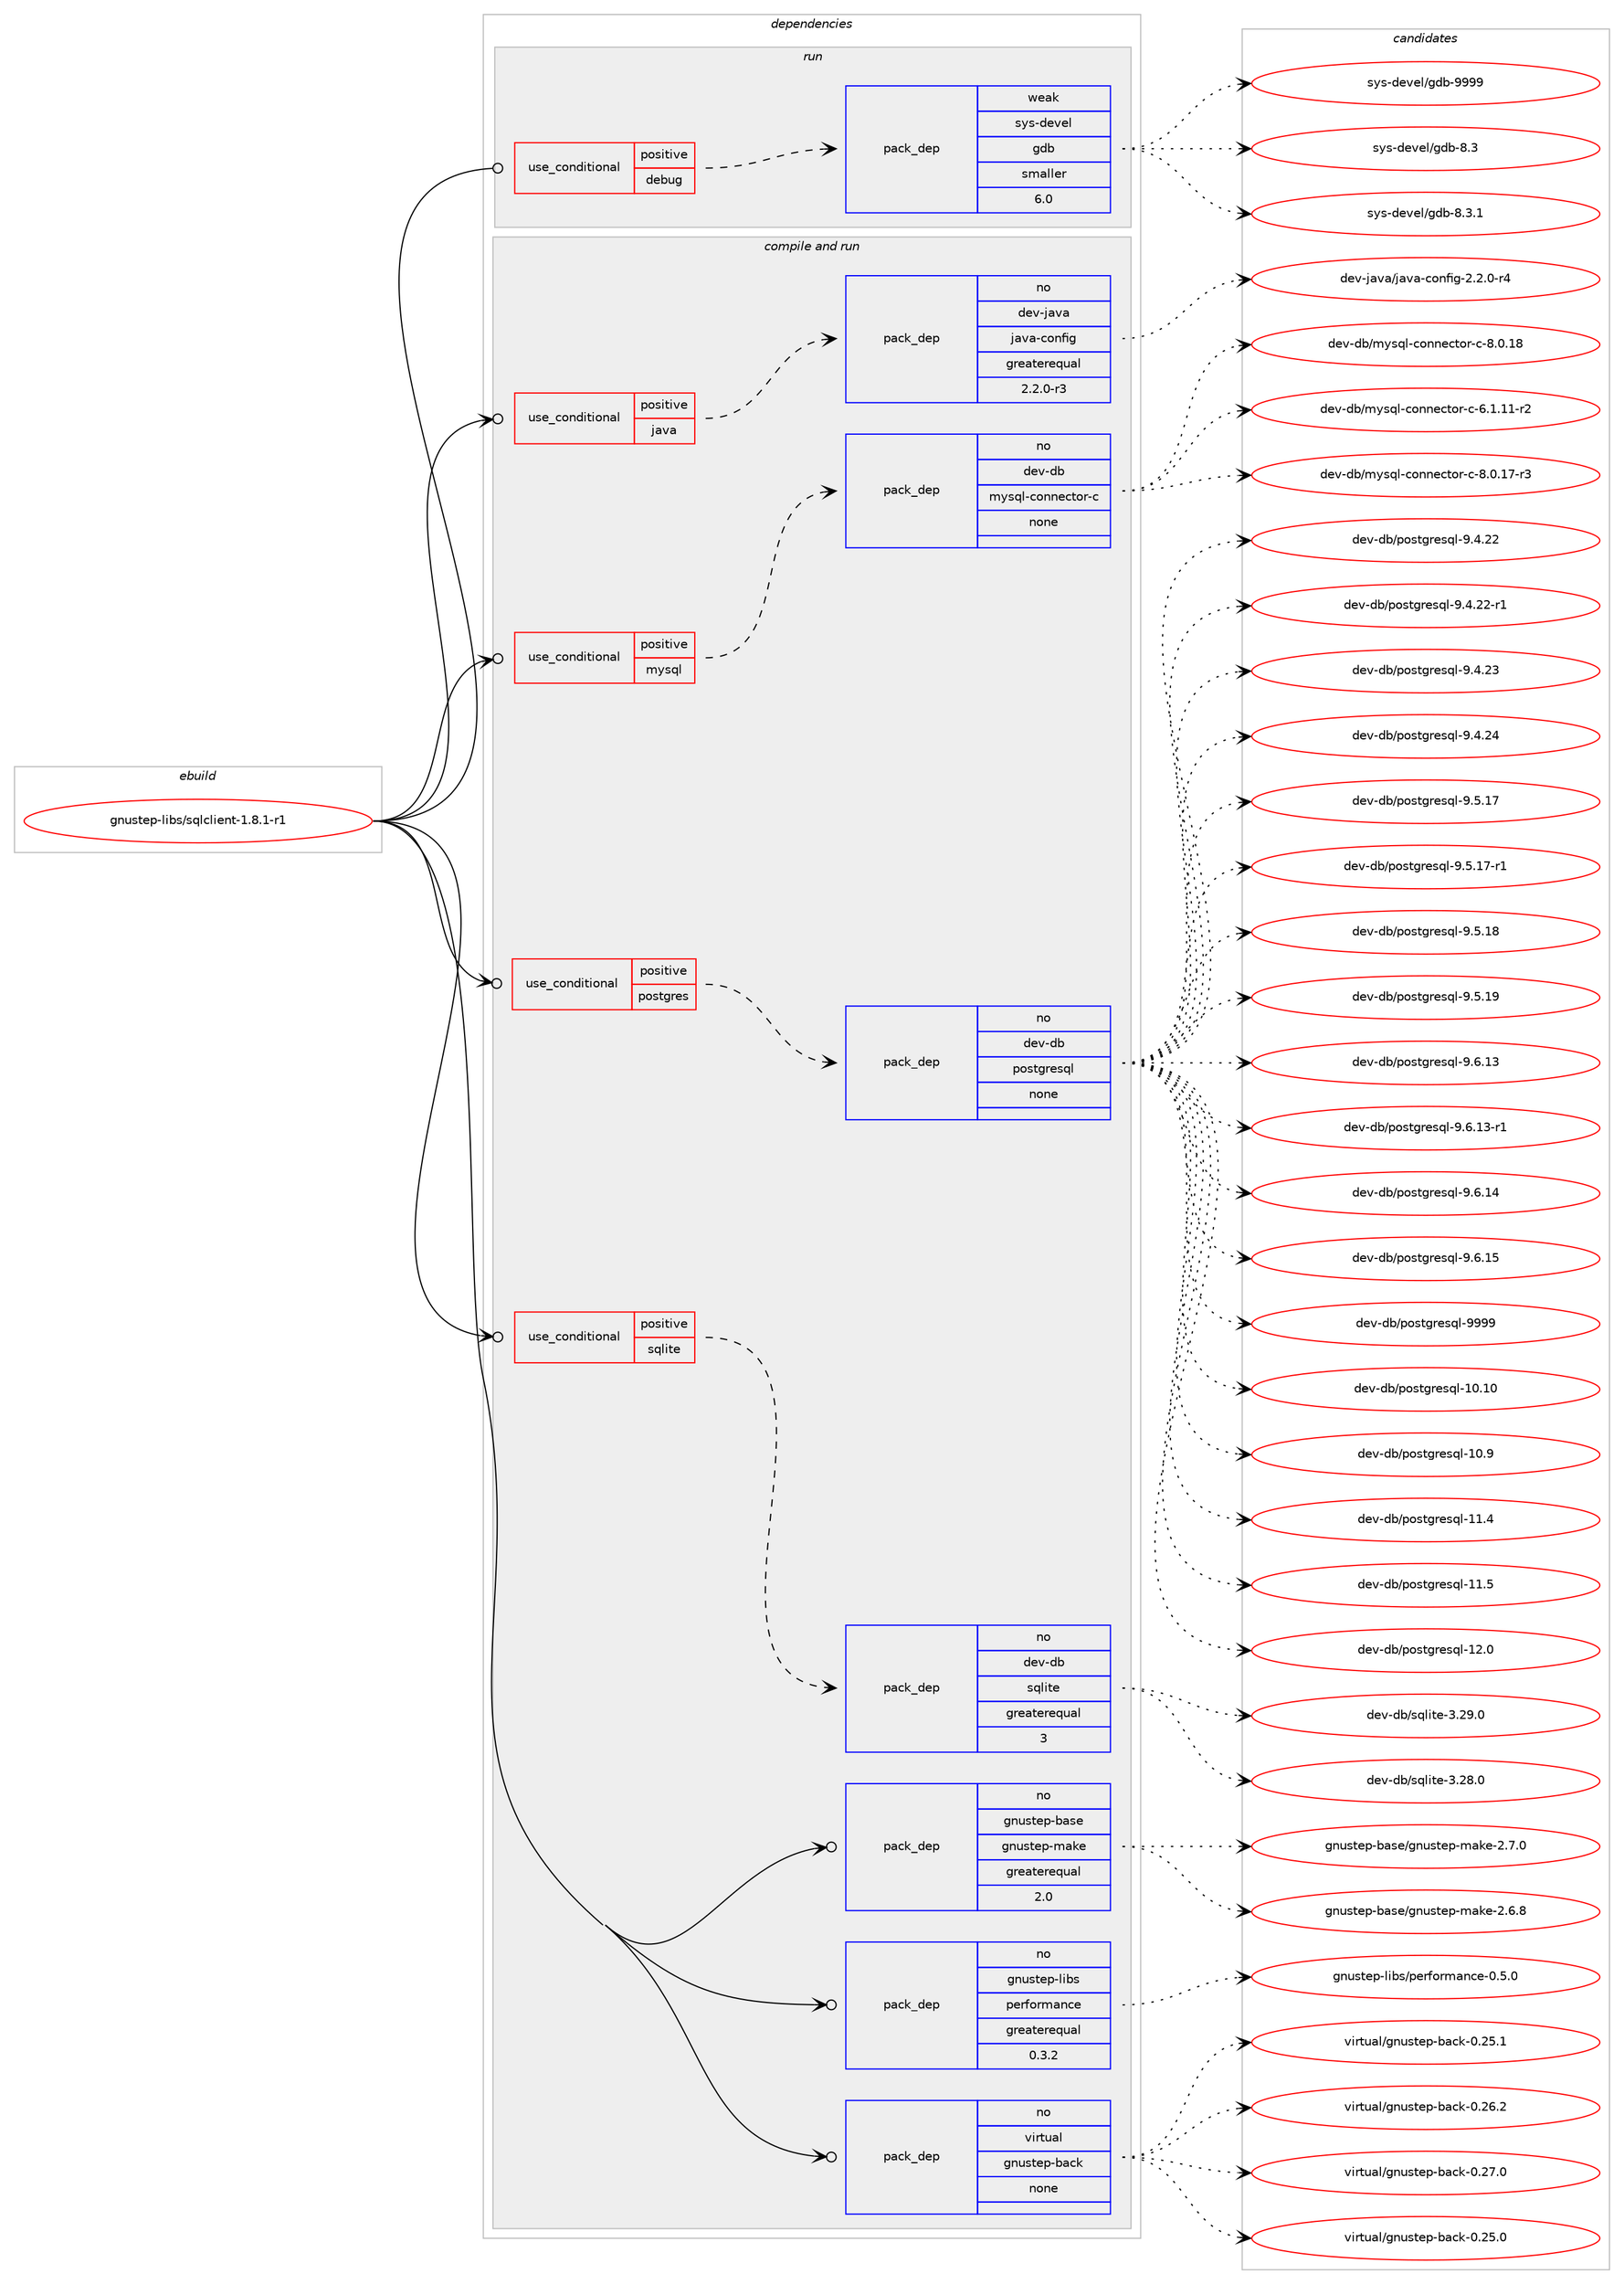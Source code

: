 digraph prolog {

# *************
# Graph options
# *************

newrank=true;
concentrate=true;
compound=true;
graph [rankdir=LR,fontname=Helvetica,fontsize=10,ranksep=1.5];#, ranksep=2.5, nodesep=0.2];
edge  [arrowhead=vee];
node  [fontname=Helvetica,fontsize=10];

# **********
# The ebuild
# **********

subgraph cluster_leftcol {
color=gray;
rank=same;
label=<<i>ebuild</i>>;
id [label="gnustep-libs/sqlclient-1.8.1-r1", color=red, width=4, href="../gnustep-libs/sqlclient-1.8.1-r1.svg"];
}

# ****************
# The dependencies
# ****************

subgraph cluster_midcol {
color=gray;
label=<<i>dependencies</i>>;
subgraph cluster_compile {
fillcolor="#eeeeee";
style=filled;
label=<<i>compile</i>>;
}
subgraph cluster_compileandrun {
fillcolor="#eeeeee";
style=filled;
label=<<i>compile and run</i>>;
subgraph cond186289 {
dependency750765 [label=<<TABLE BORDER="0" CELLBORDER="1" CELLSPACING="0" CELLPADDING="4"><TR><TD ROWSPAN="3" CELLPADDING="10">use_conditional</TD></TR><TR><TD>positive</TD></TR><TR><TD>java</TD></TR></TABLE>>, shape=none, color=red];
subgraph pack551826 {
dependency750766 [label=<<TABLE BORDER="0" CELLBORDER="1" CELLSPACING="0" CELLPADDING="4" WIDTH="220"><TR><TD ROWSPAN="6" CELLPADDING="30">pack_dep</TD></TR><TR><TD WIDTH="110">no</TD></TR><TR><TD>dev-java</TD></TR><TR><TD>java-config</TD></TR><TR><TD>greaterequal</TD></TR><TR><TD>2.2.0-r3</TD></TR></TABLE>>, shape=none, color=blue];
}
dependency750765:e -> dependency750766:w [weight=20,style="dashed",arrowhead="vee"];
}
id:e -> dependency750765:w [weight=20,style="solid",arrowhead="odotvee"];
subgraph cond186290 {
dependency750767 [label=<<TABLE BORDER="0" CELLBORDER="1" CELLSPACING="0" CELLPADDING="4"><TR><TD ROWSPAN="3" CELLPADDING="10">use_conditional</TD></TR><TR><TD>positive</TD></TR><TR><TD>mysql</TD></TR></TABLE>>, shape=none, color=red];
subgraph pack551827 {
dependency750768 [label=<<TABLE BORDER="0" CELLBORDER="1" CELLSPACING="0" CELLPADDING="4" WIDTH="220"><TR><TD ROWSPAN="6" CELLPADDING="30">pack_dep</TD></TR><TR><TD WIDTH="110">no</TD></TR><TR><TD>dev-db</TD></TR><TR><TD>mysql-connector-c</TD></TR><TR><TD>none</TD></TR><TR><TD></TD></TR></TABLE>>, shape=none, color=blue];
}
dependency750767:e -> dependency750768:w [weight=20,style="dashed",arrowhead="vee"];
}
id:e -> dependency750767:w [weight=20,style="solid",arrowhead="odotvee"];
subgraph cond186291 {
dependency750769 [label=<<TABLE BORDER="0" CELLBORDER="1" CELLSPACING="0" CELLPADDING="4"><TR><TD ROWSPAN="3" CELLPADDING="10">use_conditional</TD></TR><TR><TD>positive</TD></TR><TR><TD>postgres</TD></TR></TABLE>>, shape=none, color=red];
subgraph pack551828 {
dependency750770 [label=<<TABLE BORDER="0" CELLBORDER="1" CELLSPACING="0" CELLPADDING="4" WIDTH="220"><TR><TD ROWSPAN="6" CELLPADDING="30">pack_dep</TD></TR><TR><TD WIDTH="110">no</TD></TR><TR><TD>dev-db</TD></TR><TR><TD>postgresql</TD></TR><TR><TD>none</TD></TR><TR><TD></TD></TR></TABLE>>, shape=none, color=blue];
}
dependency750769:e -> dependency750770:w [weight=20,style="dashed",arrowhead="vee"];
}
id:e -> dependency750769:w [weight=20,style="solid",arrowhead="odotvee"];
subgraph cond186292 {
dependency750771 [label=<<TABLE BORDER="0" CELLBORDER="1" CELLSPACING="0" CELLPADDING="4"><TR><TD ROWSPAN="3" CELLPADDING="10">use_conditional</TD></TR><TR><TD>positive</TD></TR><TR><TD>sqlite</TD></TR></TABLE>>, shape=none, color=red];
subgraph pack551829 {
dependency750772 [label=<<TABLE BORDER="0" CELLBORDER="1" CELLSPACING="0" CELLPADDING="4" WIDTH="220"><TR><TD ROWSPAN="6" CELLPADDING="30">pack_dep</TD></TR><TR><TD WIDTH="110">no</TD></TR><TR><TD>dev-db</TD></TR><TR><TD>sqlite</TD></TR><TR><TD>greaterequal</TD></TR><TR><TD>3</TD></TR></TABLE>>, shape=none, color=blue];
}
dependency750771:e -> dependency750772:w [weight=20,style="dashed",arrowhead="vee"];
}
id:e -> dependency750771:w [weight=20,style="solid",arrowhead="odotvee"];
subgraph pack551830 {
dependency750773 [label=<<TABLE BORDER="0" CELLBORDER="1" CELLSPACING="0" CELLPADDING="4" WIDTH="220"><TR><TD ROWSPAN="6" CELLPADDING="30">pack_dep</TD></TR><TR><TD WIDTH="110">no</TD></TR><TR><TD>gnustep-base</TD></TR><TR><TD>gnustep-make</TD></TR><TR><TD>greaterequal</TD></TR><TR><TD>2.0</TD></TR></TABLE>>, shape=none, color=blue];
}
id:e -> dependency750773:w [weight=20,style="solid",arrowhead="odotvee"];
subgraph pack551831 {
dependency750774 [label=<<TABLE BORDER="0" CELLBORDER="1" CELLSPACING="0" CELLPADDING="4" WIDTH="220"><TR><TD ROWSPAN="6" CELLPADDING="30">pack_dep</TD></TR><TR><TD WIDTH="110">no</TD></TR><TR><TD>gnustep-libs</TD></TR><TR><TD>performance</TD></TR><TR><TD>greaterequal</TD></TR><TR><TD>0.3.2</TD></TR></TABLE>>, shape=none, color=blue];
}
id:e -> dependency750774:w [weight=20,style="solid",arrowhead="odotvee"];
subgraph pack551832 {
dependency750775 [label=<<TABLE BORDER="0" CELLBORDER="1" CELLSPACING="0" CELLPADDING="4" WIDTH="220"><TR><TD ROWSPAN="6" CELLPADDING="30">pack_dep</TD></TR><TR><TD WIDTH="110">no</TD></TR><TR><TD>virtual</TD></TR><TR><TD>gnustep-back</TD></TR><TR><TD>none</TD></TR><TR><TD></TD></TR></TABLE>>, shape=none, color=blue];
}
id:e -> dependency750775:w [weight=20,style="solid",arrowhead="odotvee"];
}
subgraph cluster_run {
fillcolor="#eeeeee";
style=filled;
label=<<i>run</i>>;
subgraph cond186293 {
dependency750776 [label=<<TABLE BORDER="0" CELLBORDER="1" CELLSPACING="0" CELLPADDING="4"><TR><TD ROWSPAN="3" CELLPADDING="10">use_conditional</TD></TR><TR><TD>positive</TD></TR><TR><TD>debug</TD></TR></TABLE>>, shape=none, color=red];
subgraph pack551833 {
dependency750777 [label=<<TABLE BORDER="0" CELLBORDER="1" CELLSPACING="0" CELLPADDING="4" WIDTH="220"><TR><TD ROWSPAN="6" CELLPADDING="30">pack_dep</TD></TR><TR><TD WIDTH="110">weak</TD></TR><TR><TD>sys-devel</TD></TR><TR><TD>gdb</TD></TR><TR><TD>smaller</TD></TR><TR><TD>6.0</TD></TR></TABLE>>, shape=none, color=blue];
}
dependency750776:e -> dependency750777:w [weight=20,style="dashed",arrowhead="vee"];
}
id:e -> dependency750776:w [weight=20,style="solid",arrowhead="odot"];
}
}

# **************
# The candidates
# **************

subgraph cluster_choices {
rank=same;
color=gray;
label=<<i>candidates</i>>;

subgraph choice551826 {
color=black;
nodesep=1;
choice10010111845106971189747106971189745991111101021051034550465046484511452 [label="dev-java/java-config-2.2.0-r4", color=red, width=4,href="../dev-java/java-config-2.2.0-r4.svg"];
dependency750766:e -> choice10010111845106971189747106971189745991111101021051034550465046484511452:w [style=dotted,weight="100"];
}
subgraph choice551827 {
color=black;
nodesep=1;
choice1001011184510098471091211151131084599111110110101991161111144599455446494649494511450 [label="dev-db/mysql-connector-c-6.1.11-r2", color=red, width=4,href="../dev-db/mysql-connector-c-6.1.11-r2.svg"];
choice1001011184510098471091211151131084599111110110101991161111144599455646484649554511451 [label="dev-db/mysql-connector-c-8.0.17-r3", color=red, width=4,href="../dev-db/mysql-connector-c-8.0.17-r3.svg"];
choice100101118451009847109121115113108459911111011010199116111114459945564648464956 [label="dev-db/mysql-connector-c-8.0.18", color=red, width=4,href="../dev-db/mysql-connector-c-8.0.18.svg"];
dependency750768:e -> choice1001011184510098471091211151131084599111110110101991161111144599455446494649494511450:w [style=dotted,weight="100"];
dependency750768:e -> choice1001011184510098471091211151131084599111110110101991161111144599455646484649554511451:w [style=dotted,weight="100"];
dependency750768:e -> choice100101118451009847109121115113108459911111011010199116111114459945564648464956:w [style=dotted,weight="100"];
}
subgraph choice551828 {
color=black;
nodesep=1;
choice100101118451009847112111115116103114101115113108454948464948 [label="dev-db/postgresql-10.10", color=red, width=4,href="../dev-db/postgresql-10.10.svg"];
choice1001011184510098471121111151161031141011151131084549484657 [label="dev-db/postgresql-10.9", color=red, width=4,href="../dev-db/postgresql-10.9.svg"];
choice1001011184510098471121111151161031141011151131084549494652 [label="dev-db/postgresql-11.4", color=red, width=4,href="../dev-db/postgresql-11.4.svg"];
choice1001011184510098471121111151161031141011151131084549494653 [label="dev-db/postgresql-11.5", color=red, width=4,href="../dev-db/postgresql-11.5.svg"];
choice1001011184510098471121111151161031141011151131084549504648 [label="dev-db/postgresql-12.0", color=red, width=4,href="../dev-db/postgresql-12.0.svg"];
choice10010111845100984711211111511610311410111511310845574652465050 [label="dev-db/postgresql-9.4.22", color=red, width=4,href="../dev-db/postgresql-9.4.22.svg"];
choice100101118451009847112111115116103114101115113108455746524650504511449 [label="dev-db/postgresql-9.4.22-r1", color=red, width=4,href="../dev-db/postgresql-9.4.22-r1.svg"];
choice10010111845100984711211111511610311410111511310845574652465051 [label="dev-db/postgresql-9.4.23", color=red, width=4,href="../dev-db/postgresql-9.4.23.svg"];
choice10010111845100984711211111511610311410111511310845574652465052 [label="dev-db/postgresql-9.4.24", color=red, width=4,href="../dev-db/postgresql-9.4.24.svg"];
choice10010111845100984711211111511610311410111511310845574653464955 [label="dev-db/postgresql-9.5.17", color=red, width=4,href="../dev-db/postgresql-9.5.17.svg"];
choice100101118451009847112111115116103114101115113108455746534649554511449 [label="dev-db/postgresql-9.5.17-r1", color=red, width=4,href="../dev-db/postgresql-9.5.17-r1.svg"];
choice10010111845100984711211111511610311410111511310845574653464956 [label="dev-db/postgresql-9.5.18", color=red, width=4,href="../dev-db/postgresql-9.5.18.svg"];
choice10010111845100984711211111511610311410111511310845574653464957 [label="dev-db/postgresql-9.5.19", color=red, width=4,href="../dev-db/postgresql-9.5.19.svg"];
choice10010111845100984711211111511610311410111511310845574654464951 [label="dev-db/postgresql-9.6.13", color=red, width=4,href="../dev-db/postgresql-9.6.13.svg"];
choice100101118451009847112111115116103114101115113108455746544649514511449 [label="dev-db/postgresql-9.6.13-r1", color=red, width=4,href="../dev-db/postgresql-9.6.13-r1.svg"];
choice10010111845100984711211111511610311410111511310845574654464952 [label="dev-db/postgresql-9.6.14", color=red, width=4,href="../dev-db/postgresql-9.6.14.svg"];
choice10010111845100984711211111511610311410111511310845574654464953 [label="dev-db/postgresql-9.6.15", color=red, width=4,href="../dev-db/postgresql-9.6.15.svg"];
choice1001011184510098471121111151161031141011151131084557575757 [label="dev-db/postgresql-9999", color=red, width=4,href="../dev-db/postgresql-9999.svg"];
dependency750770:e -> choice100101118451009847112111115116103114101115113108454948464948:w [style=dotted,weight="100"];
dependency750770:e -> choice1001011184510098471121111151161031141011151131084549484657:w [style=dotted,weight="100"];
dependency750770:e -> choice1001011184510098471121111151161031141011151131084549494652:w [style=dotted,weight="100"];
dependency750770:e -> choice1001011184510098471121111151161031141011151131084549494653:w [style=dotted,weight="100"];
dependency750770:e -> choice1001011184510098471121111151161031141011151131084549504648:w [style=dotted,weight="100"];
dependency750770:e -> choice10010111845100984711211111511610311410111511310845574652465050:w [style=dotted,weight="100"];
dependency750770:e -> choice100101118451009847112111115116103114101115113108455746524650504511449:w [style=dotted,weight="100"];
dependency750770:e -> choice10010111845100984711211111511610311410111511310845574652465051:w [style=dotted,weight="100"];
dependency750770:e -> choice10010111845100984711211111511610311410111511310845574652465052:w [style=dotted,weight="100"];
dependency750770:e -> choice10010111845100984711211111511610311410111511310845574653464955:w [style=dotted,weight="100"];
dependency750770:e -> choice100101118451009847112111115116103114101115113108455746534649554511449:w [style=dotted,weight="100"];
dependency750770:e -> choice10010111845100984711211111511610311410111511310845574653464956:w [style=dotted,weight="100"];
dependency750770:e -> choice10010111845100984711211111511610311410111511310845574653464957:w [style=dotted,weight="100"];
dependency750770:e -> choice10010111845100984711211111511610311410111511310845574654464951:w [style=dotted,weight="100"];
dependency750770:e -> choice100101118451009847112111115116103114101115113108455746544649514511449:w [style=dotted,weight="100"];
dependency750770:e -> choice10010111845100984711211111511610311410111511310845574654464952:w [style=dotted,weight="100"];
dependency750770:e -> choice10010111845100984711211111511610311410111511310845574654464953:w [style=dotted,weight="100"];
dependency750770:e -> choice1001011184510098471121111151161031141011151131084557575757:w [style=dotted,weight="100"];
}
subgraph choice551829 {
color=black;
nodesep=1;
choice10010111845100984711511310810511610145514650564648 [label="dev-db/sqlite-3.28.0", color=red, width=4,href="../dev-db/sqlite-3.28.0.svg"];
choice10010111845100984711511310810511610145514650574648 [label="dev-db/sqlite-3.29.0", color=red, width=4,href="../dev-db/sqlite-3.29.0.svg"];
dependency750772:e -> choice10010111845100984711511310810511610145514650564648:w [style=dotted,weight="100"];
dependency750772:e -> choice10010111845100984711511310810511610145514650574648:w [style=dotted,weight="100"];
}
subgraph choice551830 {
color=black;
nodesep=1;
choice103110117115116101112459897115101471031101171151161011124510997107101455046544656 [label="gnustep-base/gnustep-make-2.6.8", color=red, width=4,href="../gnustep-base/gnustep-make-2.6.8.svg"];
choice103110117115116101112459897115101471031101171151161011124510997107101455046554648 [label="gnustep-base/gnustep-make-2.7.0", color=red, width=4,href="../gnustep-base/gnustep-make-2.7.0.svg"];
dependency750773:e -> choice103110117115116101112459897115101471031101171151161011124510997107101455046544656:w [style=dotted,weight="100"];
dependency750773:e -> choice103110117115116101112459897115101471031101171151161011124510997107101455046554648:w [style=dotted,weight="100"];
}
subgraph choice551831 {
color=black;
nodesep=1;
choice1031101171151161011124510810598115471121011141021111141099711099101454846534648 [label="gnustep-libs/performance-0.5.0", color=red, width=4,href="../gnustep-libs/performance-0.5.0.svg"];
dependency750774:e -> choice1031101171151161011124510810598115471121011141021111141099711099101454846534648:w [style=dotted,weight="100"];
}
subgraph choice551832 {
color=black;
nodesep=1;
choice11810511411611797108471031101171151161011124598979910745484650534648 [label="virtual/gnustep-back-0.25.0", color=red, width=4,href="../virtual/gnustep-back-0.25.0.svg"];
choice11810511411611797108471031101171151161011124598979910745484650534649 [label="virtual/gnustep-back-0.25.1", color=red, width=4,href="../virtual/gnustep-back-0.25.1.svg"];
choice11810511411611797108471031101171151161011124598979910745484650544650 [label="virtual/gnustep-back-0.26.2", color=red, width=4,href="../virtual/gnustep-back-0.26.2.svg"];
choice11810511411611797108471031101171151161011124598979910745484650554648 [label="virtual/gnustep-back-0.27.0", color=red, width=4,href="../virtual/gnustep-back-0.27.0.svg"];
dependency750775:e -> choice11810511411611797108471031101171151161011124598979910745484650534648:w [style=dotted,weight="100"];
dependency750775:e -> choice11810511411611797108471031101171151161011124598979910745484650534649:w [style=dotted,weight="100"];
dependency750775:e -> choice11810511411611797108471031101171151161011124598979910745484650544650:w [style=dotted,weight="100"];
dependency750775:e -> choice11810511411611797108471031101171151161011124598979910745484650554648:w [style=dotted,weight="100"];
}
subgraph choice551833 {
color=black;
nodesep=1;
choice11512111545100101118101108471031009845564651 [label="sys-devel/gdb-8.3", color=red, width=4,href="../sys-devel/gdb-8.3.svg"];
choice115121115451001011181011084710310098455646514649 [label="sys-devel/gdb-8.3.1", color=red, width=4,href="../sys-devel/gdb-8.3.1.svg"];
choice1151211154510010111810110847103100984557575757 [label="sys-devel/gdb-9999", color=red, width=4,href="../sys-devel/gdb-9999.svg"];
dependency750777:e -> choice11512111545100101118101108471031009845564651:w [style=dotted,weight="100"];
dependency750777:e -> choice115121115451001011181011084710310098455646514649:w [style=dotted,weight="100"];
dependency750777:e -> choice1151211154510010111810110847103100984557575757:w [style=dotted,weight="100"];
}
}

}

